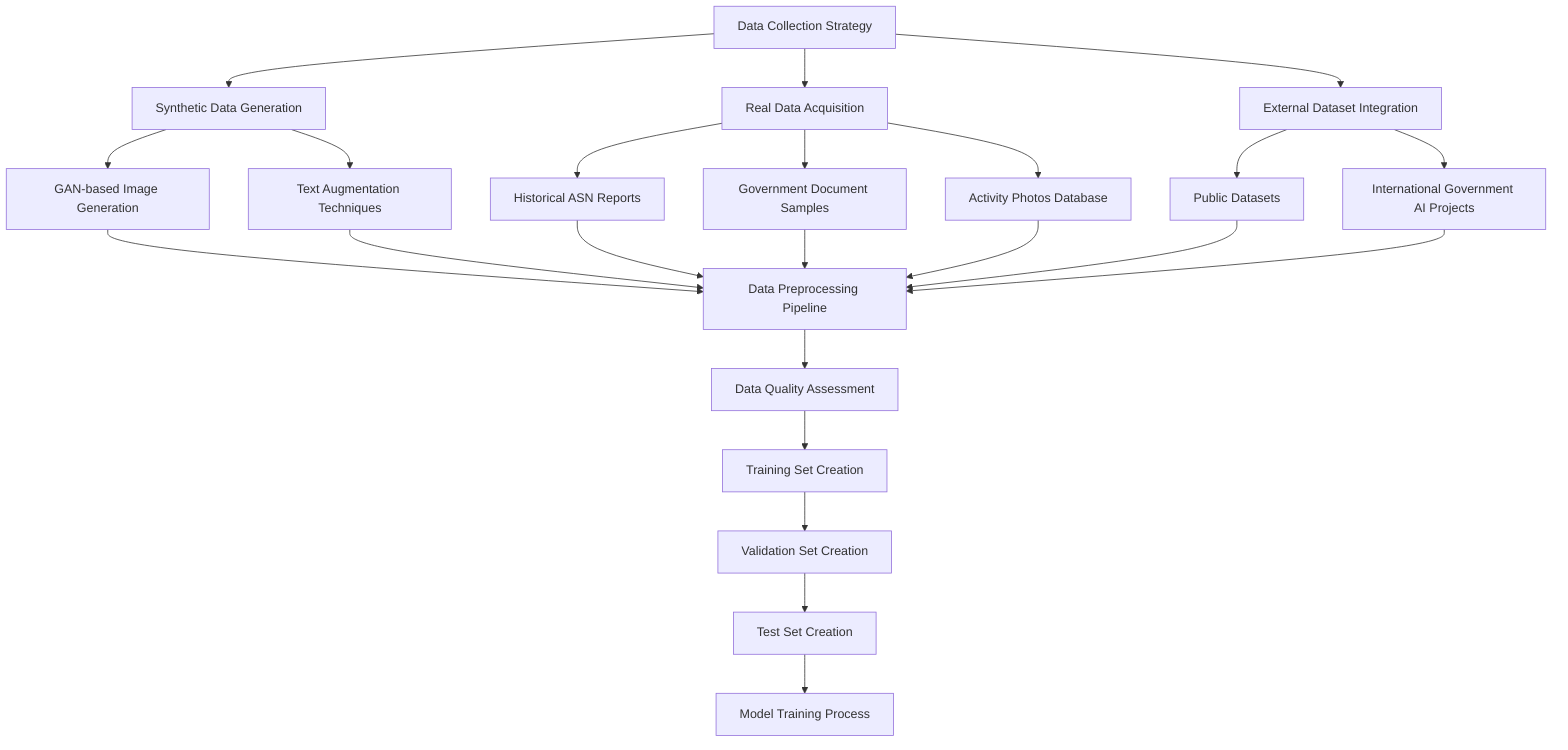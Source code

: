 graph TD
    A[Data Collection Strategy] --> B[Synthetic Data Generation]
    A --> C[Real Data Acquisition]
    A --> D[External Dataset Integration]
    
    B --> E[GAN-based Image Generation]
    B --> F[Text Augmentation Techniques]
    
    C --> G[Historical ASN Reports]
    C --> H[Government Document Samples]
    C --> I[Activity Photos Database]
    
    D --> J[Public Datasets]
    D --> K[International Government AI Projects]
    
    E --> L[Data Preprocessing Pipeline]
    F --> L
    G --> L
    H --> L
    I --> L
    J --> L
    K --> L
    
    L --> M[Data Quality Assessment]
    M --> N[Training Set Creation]
    N --> O[Validation Set Creation]
    O --> P[Test Set Creation]
    
    P --> Q[Model Training Process]